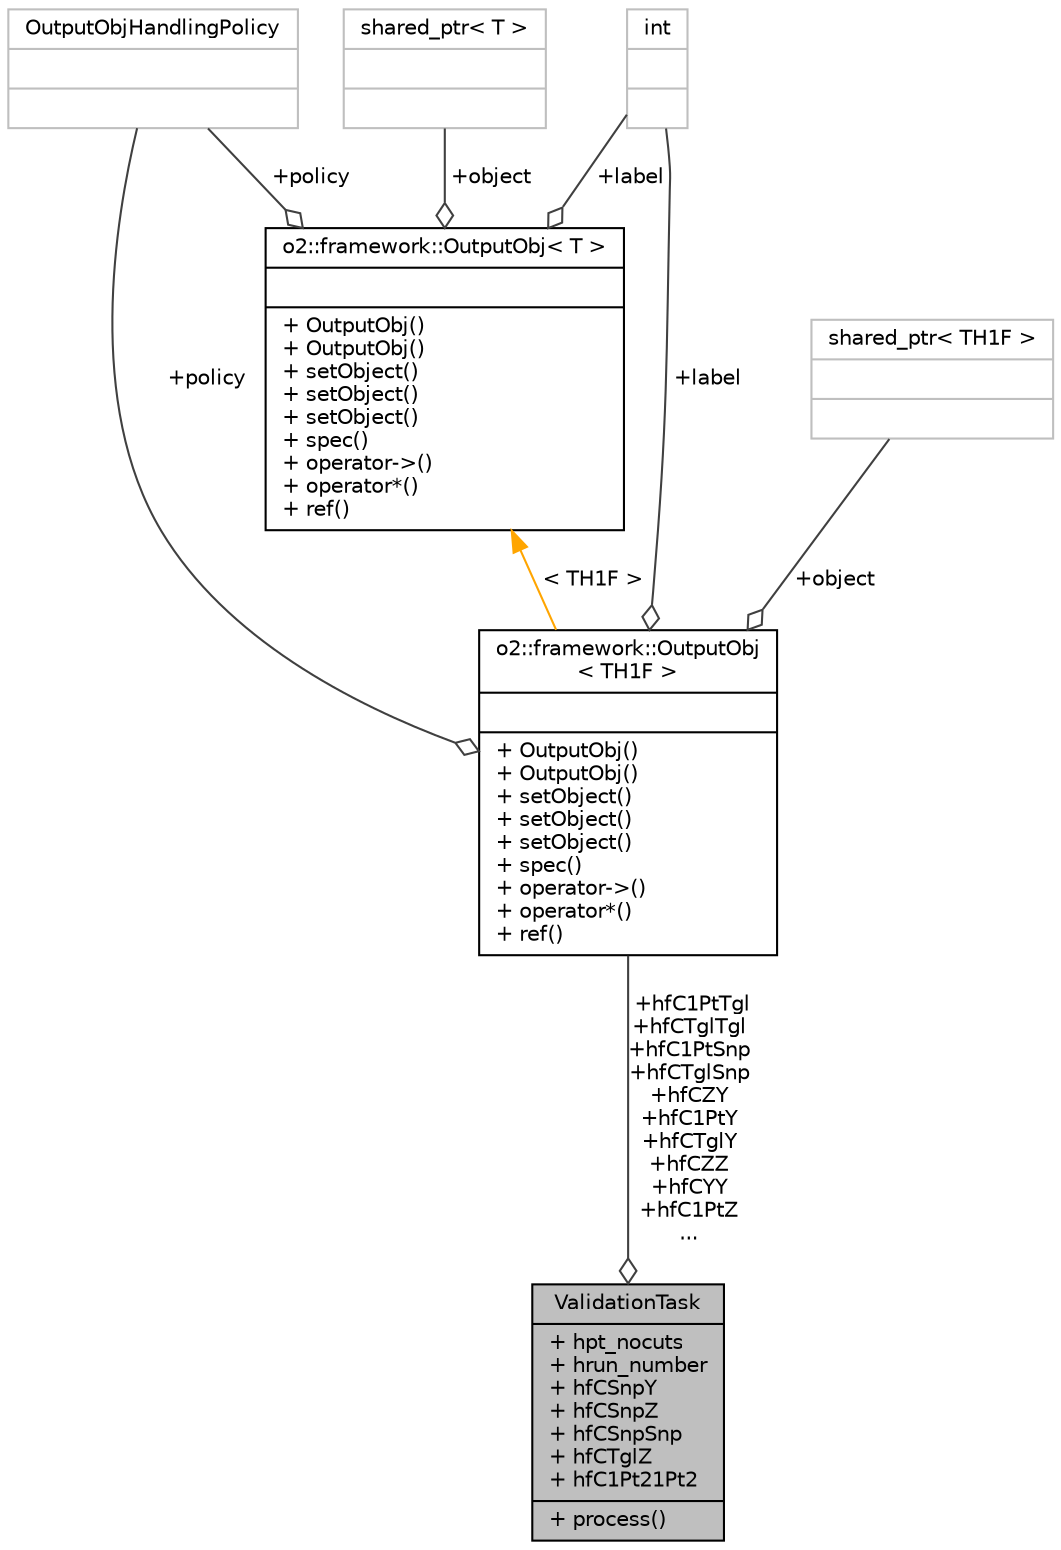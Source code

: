 digraph "ValidationTask"
{
 // INTERACTIVE_SVG=YES
  bgcolor="transparent";
  edge [fontname="Helvetica",fontsize="10",labelfontname="Helvetica",labelfontsize="10"];
  node [fontname="Helvetica",fontsize="10",shape=record];
  Node1 [label="{ValidationTask\n|+ hpt_nocuts\l+ hrun_number\l+ hfCSnpY\l+ hfCSnpZ\l+ hfCSnpSnp\l+ hfCTglZ\l+ hfC1Pt21Pt2\l|+ process()\l}",height=0.2,width=0.4,color="black", fillcolor="grey75", style="filled", fontcolor="black"];
  Node2 -> Node1 [color="grey25",fontsize="10",style="solid",label=" +hfC1PtTgl\n+hfCTglTgl\n+hfC1PtSnp\n+hfCTglSnp\n+hfCZY\n+hfC1PtY\n+hfCTglY\n+hfCZZ\n+hfCYY\n+hfC1PtZ\n..." ,arrowhead="odiamond",fontname="Helvetica"];
  Node2 [label="{o2::framework::OutputObj\l\< TH1F \>\n||+ OutputObj()\l+ OutputObj()\l+ setObject()\l+ setObject()\l+ setObject()\l+ spec()\l+ operator-\>()\l+ operator*()\l+ ref()\l}",height=0.2,width=0.4,color="black",URL="$d4/d79/structo2_1_1framework_1_1OutputObj.html"];
  Node3 -> Node2 [color="grey25",fontsize="10",style="solid",label=" +policy" ,arrowhead="odiamond",fontname="Helvetica"];
  Node3 [label="{OutputObjHandlingPolicy\n||}",height=0.2,width=0.4,color="grey75"];
  Node4 -> Node2 [color="grey25",fontsize="10",style="solid",label=" +label" ,arrowhead="odiamond",fontname="Helvetica"];
  Node4 [label="{int\n||}",height=0.2,width=0.4,color="grey75"];
  Node5 -> Node2 [color="grey25",fontsize="10",style="solid",label=" +object" ,arrowhead="odiamond",fontname="Helvetica"];
  Node5 [label="{shared_ptr\< TH1F \>\n||}",height=0.2,width=0.4,color="grey75"];
  Node6 -> Node2 [dir="back",color="orange",fontsize="10",style="solid",label=" \< TH1F \>" ,fontname="Helvetica"];
  Node6 [label="{o2::framework::OutputObj\< T \>\n||+ OutputObj()\l+ OutputObj()\l+ setObject()\l+ setObject()\l+ setObject()\l+ spec()\l+ operator-\>()\l+ operator*()\l+ ref()\l}",height=0.2,width=0.4,color="black",URL="$d4/d79/structo2_1_1framework_1_1OutputObj.html"];
  Node3 -> Node6 [color="grey25",fontsize="10",style="solid",label=" +policy" ,arrowhead="odiamond",fontname="Helvetica"];
  Node4 -> Node6 [color="grey25",fontsize="10",style="solid",label=" +label" ,arrowhead="odiamond",fontname="Helvetica"];
  Node7 -> Node6 [color="grey25",fontsize="10",style="solid",label=" +object" ,arrowhead="odiamond",fontname="Helvetica"];
  Node7 [label="{shared_ptr\< T \>\n||}",height=0.2,width=0.4,color="grey75"];
}
